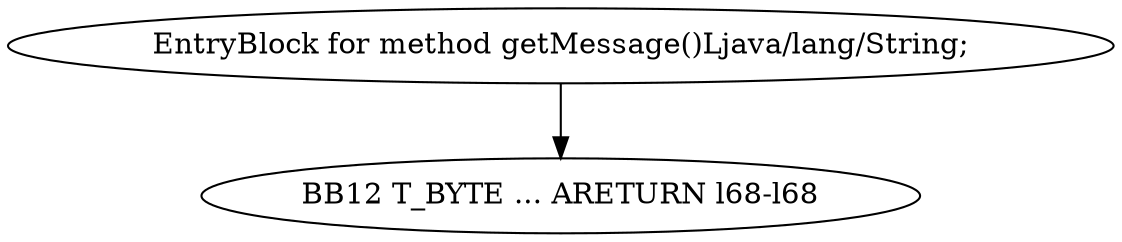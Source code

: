 digraph G {
  1 [ label="BB12 T_BYTE ... ARETURN l68-l68" ];
  2 [ label="EntryBlock for method getMessage()Ljava/lang/String;" ];
  2 -> 1 [ label="" ];
}
